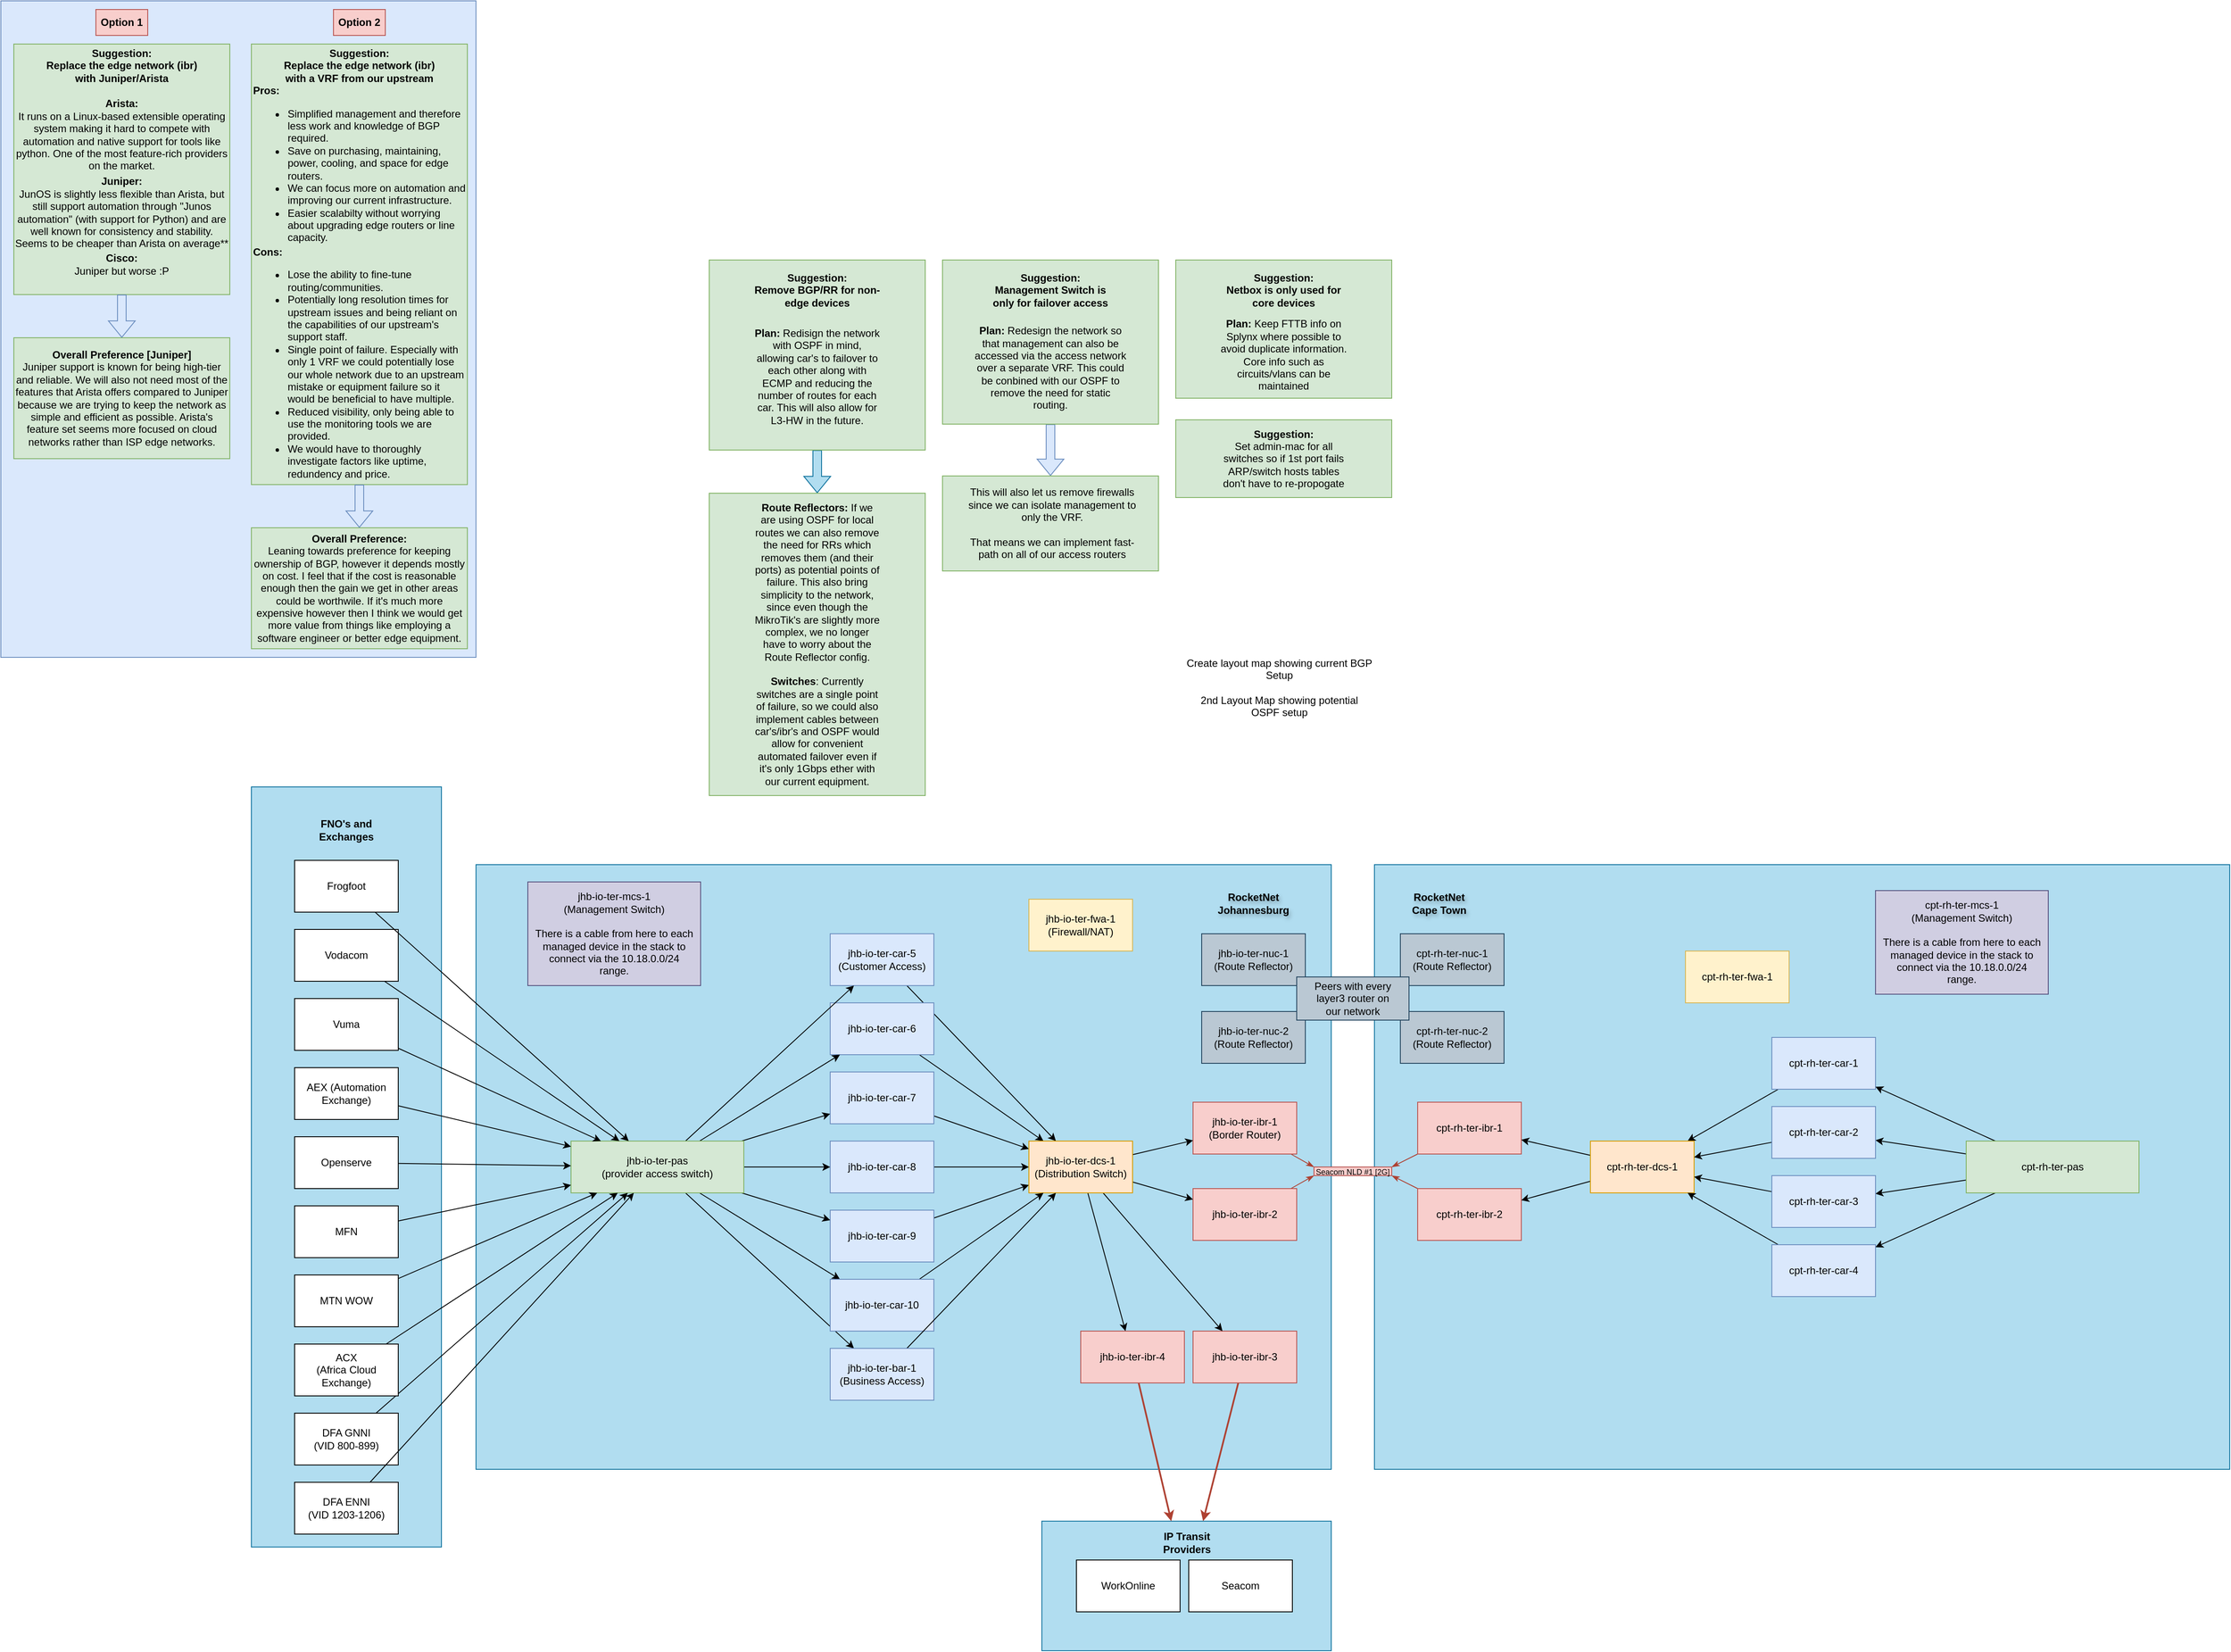 <mxfile version="26.0.7">
  <diagram name="Page-1" id="0jXYULb7XNN_6yOyQ7-O">
    <mxGraphModel dx="3226" dy="1873" grid="1" gridSize="10" guides="1" tooltips="1" connect="1" arrows="1" fold="1" page="1" pageScale="1" pageWidth="850" pageHeight="1100" math="0" shadow="0">
      <root>
        <mxCell id="0" />
        <mxCell id="1" parent="0" />
        <mxCell id="mWGE-BCgWoqx2K6G0xnI-12" value="" style="rounded=0;whiteSpace=wrap;html=1;fillColor=#dae8fc;strokeColor=#6c8ebf;" parent="1" vertex="1">
          <mxGeometry x="-1200" y="-1080" width="550" height="760" as="geometry" />
        </mxCell>
        <mxCell id="cPcmEA7VBjGebmvJgzap-61" value="" style="rounded=0;whiteSpace=wrap;html=1;fillColor=#b1ddf0;strokeColor=#10739e;" parent="1" vertex="1">
          <mxGeometry x="-910" y="-170" width="220" height="880" as="geometry" />
        </mxCell>
        <mxCell id="cPcmEA7VBjGebmvJgzap-59" value="" style="rounded=0;whiteSpace=wrap;html=1;fillColor=#b1ddf0;strokeColor=#10739e;" parent="1" vertex="1">
          <mxGeometry x="5" y="680" width="335" height="150" as="geometry" />
        </mxCell>
        <mxCell id="cPcmEA7VBjGebmvJgzap-15" style="edgeStyle=orthogonalEdgeStyle;rounded=0;orthogonalLoop=1;jettySize=auto;html=1;entryX=0.5;entryY=0;entryDx=0;entryDy=0;shape=flexArrow;fillColor=#dae8fc;strokeColor=#6c8ebf;" parent="1" source="cPcmEA7VBjGebmvJgzap-3" target="cPcmEA7VBjGebmvJgzap-13" edge="1">
          <mxGeometry relative="1" as="geometry">
            <mxPoint x="15" y="-550" as="targetPoint" />
          </mxGeometry>
        </mxCell>
        <mxCell id="cPcmEA7VBjGebmvJgzap-3" value="" style="rounded=0;whiteSpace=wrap;html=1;fillColor=#d5e8d4;strokeColor=#82b366;" parent="1" vertex="1">
          <mxGeometry x="-110" y="-780" width="250" height="190" as="geometry" />
        </mxCell>
        <mxCell id="fx19zx-SHGDhQ8waikCe-47" value="" style="rounded=0;whiteSpace=wrap;html=1;fillColor=#b1ddf0;strokeColor=#10739e;" parent="1" vertex="1">
          <mxGeometry x="390" y="-80" width="990" height="700" as="geometry" />
        </mxCell>
        <mxCell id="fx19zx-SHGDhQ8waikCe-46" value="" style="rounded=0;whiteSpace=wrap;html=1;fillColor=#b1ddf0;strokeColor=#10739e;" parent="1" vertex="1">
          <mxGeometry x="-650" y="-80" width="990" height="700" as="geometry" />
        </mxCell>
        <mxCell id="cPcmEA7VBjGebmvJgzap-46" style="edgeStyle=none;rounded=0;orthogonalLoop=1;jettySize=auto;html=1;" parent="1" source="fx19zx-SHGDhQ8waikCe-1" target="fx19zx-SHGDhQ8waikCe-32" edge="1">
          <mxGeometry relative="1" as="geometry" />
        </mxCell>
        <mxCell id="fx19zx-SHGDhQ8waikCe-1" value="&lt;div&gt;cpt-rh-ter-car-1&lt;/div&gt;" style="rounded=0;whiteSpace=wrap;html=1;fillColor=#dae8fc;strokeColor=#6c8ebf;" parent="1" vertex="1">
          <mxGeometry x="850" y="120" width="120" height="60" as="geometry" />
        </mxCell>
        <mxCell id="cPcmEA7VBjGebmvJgzap-35" style="edgeStyle=none;rounded=0;orthogonalLoop=1;jettySize=auto;html=1;" parent="1" source="fx19zx-SHGDhQ8waikCe-5" target="fx19zx-SHGDhQ8waikCe-18" edge="1">
          <mxGeometry relative="1" as="geometry" />
        </mxCell>
        <mxCell id="fx19zx-SHGDhQ8waikCe-5" value="&lt;div&gt;jhb-io-ter-car-5&lt;br&gt;(Customer Access)&lt;/div&gt;" style="rounded=0;whiteSpace=wrap;html=1;fillColor=#dae8fc;strokeColor=#6c8ebf;" parent="1" vertex="1">
          <mxGeometry x="-240" width="120" height="60" as="geometry" />
        </mxCell>
        <mxCell id="cPcmEA7VBjGebmvJgzap-29" style="edgeStyle=none;rounded=0;orthogonalLoop=1;jettySize=auto;html=1;" parent="1" source="fx19zx-SHGDhQ8waikCe-6" target="fx19zx-SHGDhQ8waikCe-18" edge="1">
          <mxGeometry relative="1" as="geometry" />
        </mxCell>
        <mxCell id="fx19zx-SHGDhQ8waikCe-6" value="jhb-io-ter-car-6" style="rounded=0;whiteSpace=wrap;html=1;fillColor=#dae8fc;strokeColor=#6c8ebf;" parent="1" vertex="1">
          <mxGeometry x="-240" y="80" width="120" height="60" as="geometry" />
        </mxCell>
        <mxCell id="cPcmEA7VBjGebmvJgzap-30" style="edgeStyle=none;rounded=0;orthogonalLoop=1;jettySize=auto;html=1;" parent="1" source="fx19zx-SHGDhQ8waikCe-7" target="fx19zx-SHGDhQ8waikCe-18" edge="1">
          <mxGeometry relative="1" as="geometry" />
        </mxCell>
        <mxCell id="fx19zx-SHGDhQ8waikCe-7" value="jhb-io-ter-car-7" style="rounded=0;whiteSpace=wrap;html=1;fillColor=#dae8fc;strokeColor=#6c8ebf;" parent="1" vertex="1">
          <mxGeometry x="-240" y="160" width="120" height="60" as="geometry" />
        </mxCell>
        <mxCell id="cPcmEA7VBjGebmvJgzap-31" style="edgeStyle=none;rounded=0;orthogonalLoop=1;jettySize=auto;html=1;" parent="1" source="fx19zx-SHGDhQ8waikCe-8" target="fx19zx-SHGDhQ8waikCe-18" edge="1">
          <mxGeometry relative="1" as="geometry" />
        </mxCell>
        <mxCell id="fx19zx-SHGDhQ8waikCe-8" value="jhb-io-ter-car-8" style="rounded=0;whiteSpace=wrap;html=1;fillColor=#dae8fc;strokeColor=#6c8ebf;" parent="1" vertex="1">
          <mxGeometry x="-240" y="240" width="120" height="60" as="geometry" />
        </mxCell>
        <mxCell id="cPcmEA7VBjGebmvJgzap-32" style="edgeStyle=none;rounded=0;orthogonalLoop=1;jettySize=auto;html=1;" parent="1" source="fx19zx-SHGDhQ8waikCe-9" target="fx19zx-SHGDhQ8waikCe-18" edge="1">
          <mxGeometry relative="1" as="geometry" />
        </mxCell>
        <mxCell id="fx19zx-SHGDhQ8waikCe-9" value="jhb-io-ter-car-9" style="rounded=0;whiteSpace=wrap;html=1;fillColor=#dae8fc;strokeColor=#6c8ebf;" parent="1" vertex="1">
          <mxGeometry x="-240" y="320" width="120" height="60" as="geometry" />
        </mxCell>
        <mxCell id="cPcmEA7VBjGebmvJgzap-74" style="edgeStyle=none;rounded=0;orthogonalLoop=1;jettySize=auto;html=1;entryX=0;entryY=1;entryDx=0;entryDy=0;fillColor=#fad9d5;strokeColor=#ae4132;strokeWidth=1;endArrow=classicThin;endFill=1;" parent="1" source="fx19zx-SHGDhQ8waikCe-10" target="cPcmEA7VBjGebmvJgzap-71" edge="1">
          <mxGeometry relative="1" as="geometry" />
        </mxCell>
        <mxCell id="fx19zx-SHGDhQ8waikCe-10" value="jhb-io-ter-ibr-2" style="rounded=0;whiteSpace=wrap;html=1;fillColor=#f8cecc;strokeColor=#b85450;" parent="1" vertex="1">
          <mxGeometry x="180" y="295" width="120" height="60" as="geometry" />
        </mxCell>
        <mxCell id="cPcmEA7VBjGebmvJgzap-75" style="edgeStyle=none;rounded=0;orthogonalLoop=1;jettySize=auto;html=1;entryX=0;entryY=0;entryDx=0;entryDy=0;fillColor=#fad9d5;strokeColor=#ae4132;endArrow=classicThin;endFill=1;" parent="1" source="fx19zx-SHGDhQ8waikCe-11" target="cPcmEA7VBjGebmvJgzap-71" edge="1">
          <mxGeometry relative="1" as="geometry" />
        </mxCell>
        <mxCell id="fx19zx-SHGDhQ8waikCe-11" value="jhb-io-ter-ibr-1&lt;br&gt;(Border Router)" style="rounded=0;whiteSpace=wrap;html=1;fillColor=#f8cecc;strokeColor=#b85450;" parent="1" vertex="1">
          <mxGeometry x="180" y="195" width="120" height="60" as="geometry" />
        </mxCell>
        <mxCell id="cPcmEA7VBjGebmvJgzap-67" style="edgeStyle=none;rounded=0;orthogonalLoop=1;jettySize=auto;html=1;fillColor=#fad9d5;strokeColor=#ae4132;strokeWidth=2;" parent="1" source="fx19zx-SHGDhQ8waikCe-12" target="cPcmEA7VBjGebmvJgzap-59" edge="1">
          <mxGeometry relative="1" as="geometry" />
        </mxCell>
        <mxCell id="fx19zx-SHGDhQ8waikCe-12" value="jhb-io-ter-ibr-3" style="rounded=0;whiteSpace=wrap;html=1;fillColor=#f8cecc;strokeColor=#b85450;" parent="1" vertex="1">
          <mxGeometry x="180" y="460" width="120" height="60" as="geometry" />
        </mxCell>
        <mxCell id="cPcmEA7VBjGebmvJgzap-68" style="edgeStyle=none;rounded=0;orthogonalLoop=1;jettySize=auto;html=1;fillColor=#fad9d5;strokeColor=#ae4132;strokeWidth=2;" parent="1" source="fx19zx-SHGDhQ8waikCe-13" target="cPcmEA7VBjGebmvJgzap-59" edge="1">
          <mxGeometry relative="1" as="geometry" />
        </mxCell>
        <mxCell id="fx19zx-SHGDhQ8waikCe-13" value="jhb-io-ter-ibr-4" style="rounded=0;whiteSpace=wrap;html=1;fillColor=#f8cecc;strokeColor=#b85450;" parent="1" vertex="1">
          <mxGeometry x="50" y="460" width="120" height="60" as="geometry" />
        </mxCell>
        <mxCell id="cPcmEA7VBjGebmvJgzap-73" style="edgeStyle=none;rounded=0;orthogonalLoop=1;jettySize=auto;html=1;entryX=1;entryY=1;entryDx=0;entryDy=0;fillColor=#fad9d5;strokeColor=#ae4132;endArrow=classicThin;endFill=1;" parent="1" source="fx19zx-SHGDhQ8waikCe-14" target="cPcmEA7VBjGebmvJgzap-71" edge="1">
          <mxGeometry relative="1" as="geometry" />
        </mxCell>
        <mxCell id="fx19zx-SHGDhQ8waikCe-14" value="cpt-rh-ter-ibr-2" style="rounded=0;whiteSpace=wrap;html=1;fillColor=#f8cecc;strokeColor=#b85450;" parent="1" vertex="1">
          <mxGeometry x="440" y="295" width="120" height="60" as="geometry" />
        </mxCell>
        <mxCell id="cPcmEA7VBjGebmvJgzap-72" style="edgeStyle=none;rounded=0;orthogonalLoop=1;jettySize=auto;html=1;entryX=1;entryY=0;entryDx=0;entryDy=0;fillColor=#fad9d5;strokeColor=#ae4132;endArrow=classicThin;endFill=1;" parent="1" source="fx19zx-SHGDhQ8waikCe-15" target="cPcmEA7VBjGebmvJgzap-71" edge="1">
          <mxGeometry relative="1" as="geometry" />
        </mxCell>
        <mxCell id="fx19zx-SHGDhQ8waikCe-15" value="cpt-rh-ter-ibr-1" style="rounded=0;whiteSpace=wrap;html=1;fillColor=#f8cecc;strokeColor=#b85450;" parent="1" vertex="1">
          <mxGeometry x="440" y="195" width="120" height="60" as="geometry" />
        </mxCell>
        <mxCell id="fx19zx-SHGDhQ8waikCe-16" value="&lt;div&gt;jhb-io-ter-nuc-1&lt;/div&gt;&lt;div&gt;(Route Reflector)&lt;br&gt;&lt;/div&gt;" style="rounded=0;whiteSpace=wrap;html=1;fillColor=#bac8d3;strokeColor=#23445d;" parent="1" vertex="1">
          <mxGeometry x="190" width="120" height="60" as="geometry" />
        </mxCell>
        <mxCell id="fx19zx-SHGDhQ8waikCe-17" value="&lt;div&gt;jhb-io-ter-nuc-2&lt;br&gt;(Route Reflector)&lt;br&gt;&lt;/div&gt;" style="rounded=0;whiteSpace=wrap;html=1;fillColor=#bac8d3;strokeColor=#23445d;" parent="1" vertex="1">
          <mxGeometry x="190" y="90" width="120" height="60" as="geometry" />
        </mxCell>
        <mxCell id="cPcmEA7VBjGebmvJgzap-51" style="edgeStyle=none;rounded=0;orthogonalLoop=1;jettySize=auto;html=1;" parent="1" source="fx19zx-SHGDhQ8waikCe-18" target="fx19zx-SHGDhQ8waikCe-11" edge="1">
          <mxGeometry relative="1" as="geometry" />
        </mxCell>
        <mxCell id="cPcmEA7VBjGebmvJgzap-52" style="edgeStyle=none;rounded=0;orthogonalLoop=1;jettySize=auto;html=1;" parent="1" source="fx19zx-SHGDhQ8waikCe-18" target="fx19zx-SHGDhQ8waikCe-10" edge="1">
          <mxGeometry relative="1" as="geometry" />
        </mxCell>
        <mxCell id="cPcmEA7VBjGebmvJgzap-55" style="edgeStyle=none;rounded=0;orthogonalLoop=1;jettySize=auto;html=1;" parent="1" source="fx19zx-SHGDhQ8waikCe-18" target="fx19zx-SHGDhQ8waikCe-12" edge="1">
          <mxGeometry relative="1" as="geometry" />
        </mxCell>
        <mxCell id="cPcmEA7VBjGebmvJgzap-56" style="edgeStyle=none;rounded=0;orthogonalLoop=1;jettySize=auto;html=1;" parent="1" source="fx19zx-SHGDhQ8waikCe-18" target="fx19zx-SHGDhQ8waikCe-13" edge="1">
          <mxGeometry relative="1" as="geometry" />
        </mxCell>
        <mxCell id="fx19zx-SHGDhQ8waikCe-18" value="&lt;div&gt;jhb-io-ter-dcs-1&lt;br&gt;(Distribution Switch)&lt;/div&gt;" style="rounded=0;whiteSpace=wrap;html=1;fillColor=#ffe6cc;strokeColor=#d79b00;" parent="1" vertex="1">
          <mxGeometry x="-10" y="240" width="120" height="60" as="geometry" />
        </mxCell>
        <mxCell id="cPcmEA7VBjGebmvJgzap-36" style="edgeStyle=none;rounded=0;orthogonalLoop=1;jettySize=auto;html=1;" parent="1" source="fx19zx-SHGDhQ8waikCe-19" target="fx19zx-SHGDhQ8waikCe-5" edge="1">
          <mxGeometry relative="1" as="geometry" />
        </mxCell>
        <mxCell id="cPcmEA7VBjGebmvJgzap-37" style="edgeStyle=none;rounded=0;orthogonalLoop=1;jettySize=auto;html=1;" parent="1" source="fx19zx-SHGDhQ8waikCe-19" target="fx19zx-SHGDhQ8waikCe-6" edge="1">
          <mxGeometry relative="1" as="geometry" />
        </mxCell>
        <mxCell id="cPcmEA7VBjGebmvJgzap-38" style="edgeStyle=none;rounded=0;orthogonalLoop=1;jettySize=auto;html=1;" parent="1" source="fx19zx-SHGDhQ8waikCe-19" target="fx19zx-SHGDhQ8waikCe-7" edge="1">
          <mxGeometry relative="1" as="geometry" />
        </mxCell>
        <mxCell id="cPcmEA7VBjGebmvJgzap-39" style="edgeStyle=none;rounded=0;orthogonalLoop=1;jettySize=auto;html=1;" parent="1" source="fx19zx-SHGDhQ8waikCe-19" target="fx19zx-SHGDhQ8waikCe-8" edge="1">
          <mxGeometry relative="1" as="geometry" />
        </mxCell>
        <mxCell id="cPcmEA7VBjGebmvJgzap-40" style="edgeStyle=none;rounded=0;orthogonalLoop=1;jettySize=auto;html=1;" parent="1" source="fx19zx-SHGDhQ8waikCe-19" target="fx19zx-SHGDhQ8waikCe-9" edge="1">
          <mxGeometry relative="1" as="geometry" />
        </mxCell>
        <mxCell id="cPcmEA7VBjGebmvJgzap-41" style="edgeStyle=none;rounded=0;orthogonalLoop=1;jettySize=auto;html=1;" parent="1" source="fx19zx-SHGDhQ8waikCe-19" target="fx19zx-SHGDhQ8waikCe-36" edge="1">
          <mxGeometry relative="1" as="geometry" />
        </mxCell>
        <mxCell id="cPcmEA7VBjGebmvJgzap-42" style="edgeStyle=none;rounded=0;orthogonalLoop=1;jettySize=auto;html=1;" parent="1" source="fx19zx-SHGDhQ8waikCe-19" target="fx19zx-SHGDhQ8waikCe-43" edge="1">
          <mxGeometry relative="1" as="geometry" />
        </mxCell>
        <mxCell id="fx19zx-SHGDhQ8waikCe-19" value="&lt;div&gt;jhb-io-ter-pas&lt;br&gt;(provider access switch)&lt;/div&gt;" style="rounded=0;whiteSpace=wrap;html=1;fillColor=#d5e8d4;strokeColor=#82b366;" parent="1" vertex="1">
          <mxGeometry x="-540" y="240" width="200" height="60" as="geometry" />
        </mxCell>
        <mxCell id="fx19zx-SHGDhQ8waikCe-28" style="edgeStyle=orthogonalEdgeStyle;rounded=0;orthogonalLoop=1;jettySize=auto;html=1;exitX=0.5;exitY=1;exitDx=0;exitDy=0;" parent="1" edge="1">
          <mxGeometry relative="1" as="geometry">
            <mxPoint x="189.17" y="530" as="sourcePoint" />
            <mxPoint x="189.17" y="530" as="targetPoint" />
          </mxGeometry>
        </mxCell>
        <mxCell id="cPcmEA7VBjGebmvJgzap-47" style="edgeStyle=none;rounded=0;orthogonalLoop=1;jettySize=auto;html=1;" parent="1" source="fx19zx-SHGDhQ8waikCe-31" target="fx19zx-SHGDhQ8waikCe-1" edge="1">
          <mxGeometry relative="1" as="geometry" />
        </mxCell>
        <mxCell id="cPcmEA7VBjGebmvJgzap-48" style="edgeStyle=none;rounded=0;orthogonalLoop=1;jettySize=auto;html=1;" parent="1" source="fx19zx-SHGDhQ8waikCe-31" target="fx19zx-SHGDhQ8waikCe-37" edge="1">
          <mxGeometry relative="1" as="geometry" />
        </mxCell>
        <mxCell id="cPcmEA7VBjGebmvJgzap-49" style="edgeStyle=none;rounded=0;orthogonalLoop=1;jettySize=auto;html=1;" parent="1" source="fx19zx-SHGDhQ8waikCe-31" target="fx19zx-SHGDhQ8waikCe-38" edge="1">
          <mxGeometry relative="1" as="geometry" />
        </mxCell>
        <mxCell id="cPcmEA7VBjGebmvJgzap-50" style="edgeStyle=none;rounded=0;orthogonalLoop=1;jettySize=auto;html=1;" parent="1" source="fx19zx-SHGDhQ8waikCe-31" target="fx19zx-SHGDhQ8waikCe-39" edge="1">
          <mxGeometry relative="1" as="geometry" />
        </mxCell>
        <mxCell id="fx19zx-SHGDhQ8waikCe-31" value="&lt;div&gt;cpt-rh-ter-pas&lt;/div&gt;" style="rounded=0;whiteSpace=wrap;html=1;fillColor=#d5e8d4;strokeColor=#82b366;" parent="1" vertex="1">
          <mxGeometry x="1075" y="240" width="200" height="60" as="geometry" />
        </mxCell>
        <mxCell id="cPcmEA7VBjGebmvJgzap-53" style="edgeStyle=none;rounded=0;orthogonalLoop=1;jettySize=auto;html=1;" parent="1" source="fx19zx-SHGDhQ8waikCe-32" target="fx19zx-SHGDhQ8waikCe-15" edge="1">
          <mxGeometry relative="1" as="geometry" />
        </mxCell>
        <mxCell id="cPcmEA7VBjGebmvJgzap-54" style="edgeStyle=none;rounded=0;orthogonalLoop=1;jettySize=auto;html=1;" parent="1" source="fx19zx-SHGDhQ8waikCe-32" target="fx19zx-SHGDhQ8waikCe-14" edge="1">
          <mxGeometry relative="1" as="geometry" />
        </mxCell>
        <mxCell id="fx19zx-SHGDhQ8waikCe-32" value="cpt-rh-ter-dcs-1" style="rounded=0;whiteSpace=wrap;html=1;fillColor=#ffe6cc;strokeColor=#d79b00;" parent="1" vertex="1">
          <mxGeometry x="640" y="240" width="120" height="60" as="geometry" />
        </mxCell>
        <mxCell id="cPcmEA7VBjGebmvJgzap-33" style="edgeStyle=none;rounded=0;orthogonalLoop=1;jettySize=auto;html=1;" parent="1" source="fx19zx-SHGDhQ8waikCe-36" target="fx19zx-SHGDhQ8waikCe-18" edge="1">
          <mxGeometry relative="1" as="geometry" />
        </mxCell>
        <mxCell id="fx19zx-SHGDhQ8waikCe-36" value="jhb-io-ter-car-10" style="rounded=0;whiteSpace=wrap;html=1;fillColor=#dae8fc;strokeColor=#6c8ebf;" parent="1" vertex="1">
          <mxGeometry x="-240" y="400" width="120" height="60" as="geometry" />
        </mxCell>
        <mxCell id="cPcmEA7VBjGebmvJgzap-45" style="edgeStyle=none;rounded=0;orthogonalLoop=1;jettySize=auto;html=1;" parent="1" source="fx19zx-SHGDhQ8waikCe-37" target="fx19zx-SHGDhQ8waikCe-32" edge="1">
          <mxGeometry relative="1" as="geometry" />
        </mxCell>
        <mxCell id="fx19zx-SHGDhQ8waikCe-37" value="&lt;div&gt;cpt-rh-ter-car-2&lt;/div&gt;" style="rounded=0;whiteSpace=wrap;html=1;fillColor=#dae8fc;strokeColor=#6c8ebf;" parent="1" vertex="1">
          <mxGeometry x="850" y="200" width="120" height="60" as="geometry" />
        </mxCell>
        <mxCell id="cPcmEA7VBjGebmvJgzap-44" style="edgeStyle=none;rounded=0;orthogonalLoop=1;jettySize=auto;html=1;" parent="1" source="fx19zx-SHGDhQ8waikCe-38" target="fx19zx-SHGDhQ8waikCe-32" edge="1">
          <mxGeometry relative="1" as="geometry" />
        </mxCell>
        <mxCell id="fx19zx-SHGDhQ8waikCe-38" value="&lt;div&gt;cpt-rh-ter-car-3&lt;/div&gt;" style="rounded=0;whiteSpace=wrap;html=1;fillColor=#dae8fc;strokeColor=#6c8ebf;" parent="1" vertex="1">
          <mxGeometry x="850" y="280" width="120" height="60" as="geometry" />
        </mxCell>
        <mxCell id="cPcmEA7VBjGebmvJgzap-43" style="edgeStyle=none;rounded=0;orthogonalLoop=1;jettySize=auto;html=1;" parent="1" source="fx19zx-SHGDhQ8waikCe-39" target="fx19zx-SHGDhQ8waikCe-32" edge="1">
          <mxGeometry relative="1" as="geometry" />
        </mxCell>
        <mxCell id="fx19zx-SHGDhQ8waikCe-39" value="&lt;div&gt;cpt-rh-ter-car-4&lt;/div&gt;" style="rounded=0;whiteSpace=wrap;html=1;fillColor=#dae8fc;strokeColor=#6c8ebf;" parent="1" vertex="1">
          <mxGeometry x="850" y="360" width="120" height="60" as="geometry" />
        </mxCell>
        <mxCell id="fx19zx-SHGDhQ8waikCe-40" value="&lt;div&gt;jhb-io-ter-fwa-1&lt;br&gt;(Firewall/NAT)&lt;/div&gt;" style="rounded=0;whiteSpace=wrap;html=1;fillColor=#fff2cc;strokeColor=#d6b656;" parent="1" vertex="1">
          <mxGeometry x="-10" y="-40" width="120" height="60" as="geometry" />
        </mxCell>
        <mxCell id="fx19zx-SHGDhQ8waikCe-41" value="" style="rounded=0;whiteSpace=wrap;html=1;fillColor=#d0cee2;strokeColor=#56517e;" parent="1" vertex="1">
          <mxGeometry x="-590" y="-60" width="200" height="120" as="geometry" />
        </mxCell>
        <mxCell id="cPcmEA7VBjGebmvJgzap-34" style="edgeStyle=none;rounded=0;orthogonalLoop=1;jettySize=auto;html=1;" parent="1" source="fx19zx-SHGDhQ8waikCe-43" target="fx19zx-SHGDhQ8waikCe-18" edge="1">
          <mxGeometry relative="1" as="geometry" />
        </mxCell>
        <mxCell id="fx19zx-SHGDhQ8waikCe-43" value="jhb-io-ter-bar-1&lt;br&gt;(Business Access)" style="rounded=0;whiteSpace=wrap;html=1;fillColor=#dae8fc;strokeColor=#6c8ebf;" parent="1" vertex="1">
          <mxGeometry x="-240" y="480" width="120" height="60" as="geometry" />
        </mxCell>
        <mxCell id="fx19zx-SHGDhQ8waikCe-45" value="&lt;div&gt;cpt-rh-ter-fwa-1&lt;/div&gt;" style="rounded=0;whiteSpace=wrap;html=1;fillColor=#fff2cc;strokeColor=#d6b656;" parent="1" vertex="1">
          <mxGeometry x="750" y="20" width="120" height="60" as="geometry" />
        </mxCell>
        <mxCell id="fx19zx-SHGDhQ8waikCe-48" value="&lt;div&gt;cpt-rh-ter-nuc-1&lt;/div&gt;&lt;div&gt;&lt;span style=&quot;background-color: transparent; color: light-dark(rgb(0, 0, 0), rgb(255, 255, 255));&quot;&gt;(Route Reflector)&lt;/span&gt;&lt;/div&gt;" style="rounded=0;whiteSpace=wrap;html=1;fillColor=#bac8d3;strokeColor=#23445d;" parent="1" vertex="1">
          <mxGeometry x="420" width="120" height="60" as="geometry" />
        </mxCell>
        <mxCell id="fx19zx-SHGDhQ8waikCe-49" value="&lt;div&gt;cpt-rh-ter-nuc-2&lt;/div&gt;&lt;div&gt;&lt;span style=&quot;background-color: transparent; color: light-dark(rgb(0, 0, 0), rgb(255, 255, 255));&quot;&gt;(Route Reflector)&lt;/span&gt;&lt;/div&gt;" style="rounded=0;whiteSpace=wrap;html=1;fillColor=#bac8d3;strokeColor=#23445d;" parent="1" vertex="1">
          <mxGeometry x="420" y="90" width="120" height="60" as="geometry" />
        </mxCell>
        <mxCell id="fVmiqil4yu7aYD-Kcc7V-1" value="RocketNet Johannesburg" style="text;html=1;align=center;verticalAlign=middle;whiteSpace=wrap;rounded=0;fontStyle=1;labelBackgroundColor=none;labelBorderColor=none;textShadow=1;" parent="1" vertex="1">
          <mxGeometry x="220" y="-50" width="60" height="30" as="geometry" />
        </mxCell>
        <mxCell id="fVmiqil4yu7aYD-Kcc7V-3" value="RocketNet Cape Town" style="text;html=1;align=center;verticalAlign=middle;whiteSpace=wrap;rounded=0;fontStyle=1;textShadow=1;" parent="1" vertex="1">
          <mxGeometry x="430" y="-50" width="70" height="30" as="geometry" />
        </mxCell>
        <mxCell id="cPcmEA7VBjGebmvJgzap-81" style="edgeStyle=none;rounded=0;orthogonalLoop=1;jettySize=auto;html=1;" parent="1" source="fVmiqil4yu7aYD-Kcc7V-4" target="fx19zx-SHGDhQ8waikCe-19" edge="1">
          <mxGeometry relative="1" as="geometry" />
        </mxCell>
        <mxCell id="fVmiqil4yu7aYD-Kcc7V-4" value="Vuma" style="rounded=0;whiteSpace=wrap;html=1;" parent="1" vertex="1">
          <mxGeometry x="-860" y="75" width="120" height="60" as="geometry" />
        </mxCell>
        <mxCell id="cPcmEA7VBjGebmvJgzap-82" style="edgeStyle=none;rounded=0;orthogonalLoop=1;jettySize=auto;html=1;" parent="1" source="fVmiqil4yu7aYD-Kcc7V-5" target="fx19zx-SHGDhQ8waikCe-19" edge="1">
          <mxGeometry relative="1" as="geometry" />
        </mxCell>
        <mxCell id="fVmiqil4yu7aYD-Kcc7V-5" value="AEX (Automation Exchange)" style="rounded=0;whiteSpace=wrap;html=1;" parent="1" vertex="1">
          <mxGeometry x="-860" y="155" width="120" height="60" as="geometry" />
        </mxCell>
        <mxCell id="cPcmEA7VBjGebmvJgzap-80" style="edgeStyle=none;rounded=0;orthogonalLoop=1;jettySize=auto;html=1;" parent="1" source="fVmiqil4yu7aYD-Kcc7V-6" target="fx19zx-SHGDhQ8waikCe-19" edge="1">
          <mxGeometry relative="1" as="geometry" />
        </mxCell>
        <mxCell id="fVmiqil4yu7aYD-Kcc7V-6" value="Vodacom" style="rounded=0;whiteSpace=wrap;html=1;" parent="1" vertex="1">
          <mxGeometry x="-860" y="-5" width="120" height="60" as="geometry" />
        </mxCell>
        <mxCell id="cPcmEA7VBjGebmvJgzap-79" style="edgeStyle=none;rounded=0;orthogonalLoop=1;jettySize=auto;html=1;" parent="1" source="fVmiqil4yu7aYD-Kcc7V-7" target="fx19zx-SHGDhQ8waikCe-19" edge="1">
          <mxGeometry relative="1" as="geometry" />
        </mxCell>
        <mxCell id="fVmiqil4yu7aYD-Kcc7V-7" value="Frogfoot" style="rounded=0;whiteSpace=wrap;html=1;" parent="1" vertex="1">
          <mxGeometry x="-860" y="-85" width="120" height="60" as="geometry" />
        </mxCell>
        <mxCell id="cPcmEA7VBjGebmvJgzap-87" style="edgeStyle=none;rounded=0;orthogonalLoop=1;jettySize=auto;html=1;" parent="1" source="fVmiqil4yu7aYD-Kcc7V-8" target="fx19zx-SHGDhQ8waikCe-19" edge="1">
          <mxGeometry relative="1" as="geometry" />
        </mxCell>
        <mxCell id="fVmiqil4yu7aYD-Kcc7V-8" value="DFA GNNI&lt;br&gt;(VID 800-899)" style="rounded=0;whiteSpace=wrap;html=1;" parent="1" vertex="1">
          <mxGeometry x="-860" y="555" width="120" height="60" as="geometry" />
        </mxCell>
        <mxCell id="cPcmEA7VBjGebmvJgzap-88" style="edgeStyle=none;rounded=0;orthogonalLoop=1;jettySize=auto;html=1;" parent="1" source="fVmiqil4yu7aYD-Kcc7V-9" target="fx19zx-SHGDhQ8waikCe-19" edge="1">
          <mxGeometry relative="1" as="geometry" />
        </mxCell>
        <mxCell id="fVmiqil4yu7aYD-Kcc7V-9" value="DFA ENNI&lt;br&gt;(VID 1203-1206)" style="rounded=0;whiteSpace=wrap;html=1;" parent="1" vertex="1">
          <mxGeometry x="-860" y="635" width="120" height="60" as="geometry" />
        </mxCell>
        <mxCell id="cPcmEA7VBjGebmvJgzap-83" style="edgeStyle=none;rounded=0;orthogonalLoop=1;jettySize=auto;html=1;" parent="1" source="fVmiqil4yu7aYD-Kcc7V-10" target="fx19zx-SHGDhQ8waikCe-19" edge="1">
          <mxGeometry relative="1" as="geometry" />
        </mxCell>
        <mxCell id="fVmiqil4yu7aYD-Kcc7V-10" value="Openserve" style="rounded=0;whiteSpace=wrap;html=1;" parent="1" vertex="1">
          <mxGeometry x="-860" y="235" width="120" height="60" as="geometry" />
        </mxCell>
        <mxCell id="cPcmEA7VBjGebmvJgzap-84" style="edgeStyle=none;rounded=0;orthogonalLoop=1;jettySize=auto;html=1;" parent="1" source="fVmiqil4yu7aYD-Kcc7V-11" target="fx19zx-SHGDhQ8waikCe-19" edge="1">
          <mxGeometry relative="1" as="geometry" />
        </mxCell>
        <mxCell id="fVmiqil4yu7aYD-Kcc7V-11" value="MFN" style="rounded=0;whiteSpace=wrap;html=1;" parent="1" vertex="1">
          <mxGeometry x="-860" y="315" width="120" height="60" as="geometry" />
        </mxCell>
        <mxCell id="cPcmEA7VBjGebmvJgzap-85" style="edgeStyle=none;rounded=0;orthogonalLoop=1;jettySize=auto;html=1;" parent="1" source="fVmiqil4yu7aYD-Kcc7V-12" target="fx19zx-SHGDhQ8waikCe-19" edge="1">
          <mxGeometry relative="1" as="geometry" />
        </mxCell>
        <mxCell id="fVmiqil4yu7aYD-Kcc7V-12" value="MTN WOW" style="rounded=0;whiteSpace=wrap;html=1;" parent="1" vertex="1">
          <mxGeometry x="-860" y="395" width="120" height="60" as="geometry" />
        </mxCell>
        <mxCell id="cPcmEA7VBjGebmvJgzap-86" style="edgeStyle=none;rounded=0;orthogonalLoop=1;jettySize=auto;html=1;" parent="1" source="fVmiqil4yu7aYD-Kcc7V-13" target="fx19zx-SHGDhQ8waikCe-19" edge="1">
          <mxGeometry relative="1" as="geometry" />
        </mxCell>
        <mxCell id="fVmiqil4yu7aYD-Kcc7V-13" value="ACX&lt;br&gt;(Africa Cloud Exchange)" style="rounded=0;whiteSpace=wrap;html=1;" parent="1" vertex="1">
          <mxGeometry x="-860" y="475" width="120" height="60" as="geometry" />
        </mxCell>
        <mxCell id="cPcmEA7VBjGebmvJgzap-1" value="&lt;b&gt;Suggestion:&lt;br&gt;Management Switch is only for failover access&lt;/b&gt;" style="text;html=1;align=center;verticalAlign=middle;whiteSpace=wrap;rounded=0;" parent="1" vertex="1">
          <mxGeometry x="-60" y="-760" width="150" height="30" as="geometry" />
        </mxCell>
        <mxCell id="cPcmEA7VBjGebmvJgzap-2" value="&lt;b&gt;Plan: &lt;/b&gt;Redesign the network so that management can also be accessed via the access network over a separate VRF. This could be conbined with our OSPF to remove the need for static routing." style="text;html=1;align=center;verticalAlign=middle;whiteSpace=wrap;rounded=0;" parent="1" vertex="1">
          <mxGeometry x="-75" y="-670" width="180" height="30" as="geometry" />
        </mxCell>
        <mxCell id="cPcmEA7VBjGebmvJgzap-4" value="" style="rounded=0;whiteSpace=wrap;html=1;fillColor=#d5e8d4;strokeColor=#82b366;" parent="1" vertex="1">
          <mxGeometry x="160" y="-780" width="250" height="160" as="geometry" />
        </mxCell>
        <mxCell id="cPcmEA7VBjGebmvJgzap-5" value="&lt;b&gt;Suggestion:&lt;br&gt;Netbox is only used for core devices&lt;/b&gt;" style="text;html=1;align=center;verticalAlign=middle;whiteSpace=wrap;rounded=0;" parent="1" vertex="1">
          <mxGeometry x="210" y="-760" width="150" height="30" as="geometry" />
        </mxCell>
        <mxCell id="cPcmEA7VBjGebmvJgzap-6" value="&lt;b&gt;Plan: &lt;/b&gt;Keep FTTB info on Splynx where possible to avoid duplicate information. Core info such as circuits/vlans can be maintained" style="text;html=1;align=center;verticalAlign=middle;whiteSpace=wrap;rounded=0;" parent="1" vertex="1">
          <mxGeometry x="210" y="-685" width="150" height="30" as="geometry" />
        </mxCell>
        <mxCell id="cPcmEA7VBjGebmvJgzap-7" value="" style="rounded=0;whiteSpace=wrap;html=1;fillColor=#d5e8d4;strokeColor=#82b366;" parent="1" vertex="1">
          <mxGeometry x="160" y="-595" width="250" height="90" as="geometry" />
        </mxCell>
        <mxCell id="cPcmEA7VBjGebmvJgzap-8" value="&lt;b&gt;Suggestion:&lt;/b&gt;&lt;br&gt;Set admin-mac for all switches so if 1st port fails ARP/switch hosts tables don&#39;t have to re-propogate" style="text;html=1;align=center;verticalAlign=middle;whiteSpace=wrap;rounded=0;" parent="1" vertex="1">
          <mxGeometry x="210" y="-565" width="150" height="30" as="geometry" />
        </mxCell>
        <mxCell id="cPcmEA7VBjGebmvJgzap-76" style="edgeStyle=none;rounded=0;orthogonalLoop=1;jettySize=auto;html=1;entryX=0.5;entryY=0;entryDx=0;entryDy=0;shape=flexArrow;fillColor=#b1ddf0;strokeColor=#10739e;" parent="1" source="cPcmEA7VBjGebmvJgzap-10" target="cPcmEA7VBjGebmvJgzap-25" edge="1">
          <mxGeometry relative="1" as="geometry" />
        </mxCell>
        <mxCell id="cPcmEA7VBjGebmvJgzap-10" value="" style="rounded=0;whiteSpace=wrap;html=1;fillColor=#d5e8d4;strokeColor=#82b366;" parent="1" vertex="1">
          <mxGeometry x="-380" y="-780" width="250" height="220" as="geometry" />
        </mxCell>
        <mxCell id="cPcmEA7VBjGebmvJgzap-11" value="&lt;b&gt;Suggestion:&lt;br&gt;Remove BGP/RR for non-edge devices&lt;/b&gt;" style="text;html=1;align=center;verticalAlign=middle;whiteSpace=wrap;rounded=0;" parent="1" vertex="1">
          <mxGeometry x="-330" y="-760" width="150" height="30" as="geometry" />
        </mxCell>
        <mxCell id="cPcmEA7VBjGebmvJgzap-12" value="&lt;b&gt;Plan: &lt;/b&gt;Redisign the network with OSPF in mind, allowing car&#39;s to failover to each other along with ECMP and reducing the number of routes for each car. This will also allow for L3-HW in the future." style="text;html=1;align=center;verticalAlign=middle;whiteSpace=wrap;rounded=0;" parent="1" vertex="1">
          <mxGeometry x="-330" y="-660" width="150" height="30" as="geometry" />
        </mxCell>
        <mxCell id="cPcmEA7VBjGebmvJgzap-13" value="" style="rounded=0;whiteSpace=wrap;html=1;fillColor=#d5e8d4;strokeColor=#82b366;" parent="1" vertex="1">
          <mxGeometry x="-110" y="-530" width="250" height="110" as="geometry" />
        </mxCell>
        <mxCell id="cPcmEA7VBjGebmvJgzap-14" value="This will also let us remove firewalls since we can isolate management to only the VRF.&lt;br&gt;&lt;br&gt;That means we can implement fast-path on all of our access routers" style="text;html=1;align=center;verticalAlign=middle;whiteSpace=wrap;rounded=0;" parent="1" vertex="1">
          <mxGeometry x="-87.5" y="-490" width="207.5" height="30" as="geometry" />
        </mxCell>
        <mxCell id="cPcmEA7VBjGebmvJgzap-16" value="" style="rounded=0;whiteSpace=wrap;html=1;fillColor=#d5e8d4;strokeColor=#82b366;" parent="1" vertex="1">
          <mxGeometry x="-910" y="-1030" width="250" height="510" as="geometry" />
        </mxCell>
        <mxCell id="cPcmEA7VBjGebmvJgzap-17" value="&lt;b&gt;Suggestion:&lt;br&gt;Replace the edge network (ibr) with a VRF from our upstream&lt;/b&gt;" style="text;html=1;align=center;verticalAlign=middle;whiteSpace=wrap;rounded=0;" parent="1" vertex="1">
          <mxGeometry x="-875" y="-1020" width="180" height="30" as="geometry" />
        </mxCell>
        <mxCell id="cPcmEA7VBjGebmvJgzap-18" value="&lt;b&gt;Pros:&lt;/b&gt;&lt;br&gt;&lt;ul style=&quot;&quot;&gt;&lt;li style=&quot;&quot;&gt;Simplified management and therefore less work and knowledge of BGP required.&lt;/li&gt;&lt;li style=&quot;&quot;&gt;Save on purchasing, maintaining, power, cooling, and space for edge routers.&lt;/li&gt;&lt;li style=&quot;&quot;&gt;We can focus more on automation and improving our current infrastructure.&lt;/li&gt;&lt;li style=&quot;&quot;&gt;Easier scalabilty without worrying about upgrading edge routers or line capacity.&lt;/li&gt;&lt;/ul&gt;" style="text;html=1;align=left;verticalAlign=middle;whiteSpace=wrap;rounded=0;" parent="1" vertex="1">
          <mxGeometry x="-910" y="-900" width="250" height="30" as="geometry" />
        </mxCell>
        <mxCell id="cPcmEA7VBjGebmvJgzap-19" value="&lt;b&gt;Cons:&lt;/b&gt;&lt;div&gt;&lt;ul&gt;&lt;li&gt;Lose the ability to fine-tune routing/communities.&lt;/li&gt;&lt;li&gt;Potentially long resolution times for upstream issues and being reliant on the capabilities of our upstream&#39;s support staff.&lt;/li&gt;&lt;li&gt;Single point of failure. Especially with only 1 VRF we could potentially lose our whole network due to an upstream mistake or equipment failure so it would be beneficial to have multiple.&lt;/li&gt;&lt;li&gt;Reduced visibility, only being able to use the monitoring tools we are provided.&lt;/li&gt;&lt;li&gt;We would have to thoroughly investigate factors like uptime, redundency and price.&lt;/li&gt;&lt;/ul&gt;&lt;/div&gt;" style="text;html=1;align=left;verticalAlign=middle;whiteSpace=wrap;rounded=0;" parent="1" vertex="1">
          <mxGeometry x="-910" y="-670" width="250" height="30" as="geometry" />
        </mxCell>
        <mxCell id="cPcmEA7VBjGebmvJgzap-25" value="" style="rounded=0;whiteSpace=wrap;html=1;fillColor=#d5e8d4;strokeColor=#82b366;" parent="1" vertex="1">
          <mxGeometry x="-380" y="-510" width="250" height="350" as="geometry" />
        </mxCell>
        <mxCell id="cPcmEA7VBjGebmvJgzap-27" value="&lt;b&gt;Route Reflectors: &lt;/b&gt;If we are using OSPF for local routes we can also remove the need for RRs which removes them (and their ports) as potential points of failure. This also bring simplicity to the network, since even though the MikroTik&#39;s are slightly more complex, we no longer have to worry about the Route Reflector config.&lt;br&gt;&lt;br&gt;&lt;b&gt;Switches&lt;/b&gt;: Currently switches are a single point of failure, so we could also implement cables between car&#39;s/ibr&#39;s and OSPF would allow for convenient automated failover even if it&#39;s only 1Gbps ether with our current equipment." style="text;html=1;align=center;verticalAlign=middle;whiteSpace=wrap;rounded=0;" parent="1" vertex="1">
          <mxGeometry x="-330" y="-350" width="150" height="30" as="geometry" />
        </mxCell>
        <mxCell id="cPcmEA7VBjGebmvJgzap-57" value="WorkOnline" style="rounded=0;whiteSpace=wrap;html=1;" parent="1" vertex="1">
          <mxGeometry x="45" y="725" width="120" height="60" as="geometry" />
        </mxCell>
        <mxCell id="cPcmEA7VBjGebmvJgzap-58" value="Seacom" style="rounded=0;whiteSpace=wrap;html=1;" parent="1" vertex="1">
          <mxGeometry x="175" y="725" width="120" height="60" as="geometry" />
        </mxCell>
        <mxCell id="cPcmEA7VBjGebmvJgzap-60" value="IP Transit Providers" style="text;html=1;align=center;verticalAlign=middle;whiteSpace=wrap;rounded=0;fontStyle=1" parent="1" vertex="1">
          <mxGeometry x="142.5" y="690" width="60" height="30" as="geometry" />
        </mxCell>
        <mxCell id="cPcmEA7VBjGebmvJgzap-62" value="FNO&#39;s and Exchanges" style="text;html=1;align=center;verticalAlign=middle;whiteSpace=wrap;rounded=0;fontStyle=1" parent="1" vertex="1">
          <mxGeometry x="-830" y="-135" width="60" height="30" as="geometry" />
        </mxCell>
        <mxCell id="cPcmEA7VBjGebmvJgzap-69" value="" style="text;html=1;align=center;verticalAlign=middle;whiteSpace=wrap;rounded=0;fillColor=#bac8d3;strokeColor=#23445d;" parent="1" vertex="1">
          <mxGeometry x="300" y="50" width="130" height="50" as="geometry" />
        </mxCell>
        <mxCell id="cPcmEA7VBjGebmvJgzap-70" value="Peers with every layer3 router on our network" style="text;html=1;align=center;verticalAlign=middle;whiteSpace=wrap;rounded=0;" parent="1" vertex="1">
          <mxGeometry x="315" y="60" width="100" height="30" as="geometry" />
        </mxCell>
        <mxCell id="cPcmEA7VBjGebmvJgzap-71" value="&lt;font style=&quot;font-size: 9px;&quot;&gt;Seacom NLD #1 [2G]&lt;/font&gt;" style="rounded=0;whiteSpace=wrap;html=1;fillColor=#f8cecc;strokeColor=#b85450;" parent="1" vertex="1">
          <mxGeometry x="320" y="270" width="90" height="10" as="geometry" />
        </mxCell>
        <mxCell id="cPcmEA7VBjGebmvJgzap-186" value="Create layout map showing current BGP Setup&lt;br&gt;&lt;br&gt;2nd Layout Map showing potential OSPF setup" style="text;html=1;align=center;verticalAlign=middle;whiteSpace=wrap;rounded=0;" parent="1" vertex="1">
          <mxGeometry x="170" y="-300" width="220" height="30" as="geometry" />
        </mxCell>
        <mxCell id="cPcmEA7VBjGebmvJgzap-188" value="jhb-io-ter-mcs-1&lt;br&gt;(Management Switch)&lt;br&gt;&lt;br&gt;There is a cable from here to each managed device in the stack to connect via the 10.18.0.0/24 range." style="text;html=1;align=center;verticalAlign=middle;whiteSpace=wrap;rounded=0;" parent="1" vertex="1">
          <mxGeometry x="-585" y="-15" width="190" height="30" as="geometry" />
        </mxCell>
        <mxCell id="cPcmEA7VBjGebmvJgzap-192" value="" style="rounded=0;whiteSpace=wrap;html=1;fillColor=#d0cee2;strokeColor=#56517e;" parent="1" vertex="1">
          <mxGeometry x="970" y="-50" width="200" height="120" as="geometry" />
        </mxCell>
        <mxCell id="cPcmEA7VBjGebmvJgzap-191" value="cpt-rh-ter-mcs-1&lt;br&gt;(Management Switch)&lt;br&gt;&lt;br&gt;There is a cable from here to each managed device in the stack to connect via the 10.18.0.0/24 range." style="text;html=1;align=center;verticalAlign=middle;whiteSpace=wrap;rounded=0;" parent="1" vertex="1">
          <mxGeometry x="975" y="-5" width="190" height="30" as="geometry" />
        </mxCell>
        <mxCell id="mWGE-BCgWoqx2K6G0xnI-4" value="" style="rounded=0;whiteSpace=wrap;html=1;fillColor=#d5e8d4;strokeColor=#82b366;" parent="1" vertex="1">
          <mxGeometry x="-1185" y="-1030" width="250" height="290" as="geometry" />
        </mxCell>
        <mxCell id="mWGE-BCgWoqx2K6G0xnI-5" value="&lt;b&gt;Suggestion:&lt;br&gt;Replace the edge network (ibr) with Juniper/Arista&lt;/b&gt;" style="text;html=1;align=center;verticalAlign=middle;whiteSpace=wrap;rounded=0;" parent="1" vertex="1">
          <mxGeometry x="-1150" y="-1020" width="180" height="30" as="geometry" />
        </mxCell>
        <mxCell id="mWGE-BCgWoqx2K6G0xnI-6" value="&lt;b&gt;Arista:&lt;/b&gt;&lt;br&gt;It runs on a Linux-based extensible operating system making it hard to compete with automation and native support for tools like python. One of the most feature-rich providers on the market." style="text;html=1;align=center;verticalAlign=middle;whiteSpace=wrap;rounded=0;" parent="1" vertex="1">
          <mxGeometry x="-1185" y="-940" width="250" height="30" as="geometry" />
        </mxCell>
        <mxCell id="mWGE-BCgWoqx2K6G0xnI-7" value="&lt;b&gt;Juniper:&lt;/b&gt;&lt;br&gt;JunOS is slightly less flexible than Arista, but still support automation through &quot;Junos automation&quot; (with support for Python) and are well known for consistency and stability. Seems to be cheaper than Arista on average**" style="text;html=1;align=center;verticalAlign=middle;whiteSpace=wrap;rounded=0;" parent="1" vertex="1">
          <mxGeometry x="-1185" y="-850" width="250" height="30" as="geometry" />
        </mxCell>
        <mxCell id="mWGE-BCgWoqx2K6G0xnI-8" value="" style="rounded=0;whiteSpace=wrap;html=1;fillColor=#d5e8d4;strokeColor=#82b366;" parent="1" vertex="1">
          <mxGeometry x="-1185" y="-690" width="250" height="140" as="geometry" />
        </mxCell>
        <mxCell id="mWGE-BCgWoqx2K6G0xnI-9" style="edgeStyle=orthogonalEdgeStyle;rounded=0;orthogonalLoop=1;jettySize=auto;html=1;entryX=0.5;entryY=0;entryDx=0;entryDy=0;shape=flexArrow;fillColor=#dae8fc;strokeColor=#6c8ebf;exitX=0.5;exitY=1;exitDx=0;exitDy=0;" parent="1" source="mWGE-BCgWoqx2K6G0xnI-4" target="mWGE-BCgWoqx2K6G0xnI-8" edge="1">
          <mxGeometry relative="1" as="geometry">
            <mxPoint x="-725" y="-680" as="sourcePoint" />
            <mxPoint x="-725" y="-620" as="targetPoint" />
          </mxGeometry>
        </mxCell>
        <mxCell id="mWGE-BCgWoqx2K6G0xnI-10" value="&lt;b&gt;Overall Preference [Juniper]&lt;/b&gt;&lt;br&gt;Juniper support is known for being high-tier and reliable. We will also not need most of the features that Arista offers compared to Juniper because we are trying to keep the network as simple and efficient as possible. Arista&#39;s feature set seems more focused on cloud networks rather than ISP edge networks." style="text;html=1;align=center;verticalAlign=middle;whiteSpace=wrap;rounded=0;" parent="1" vertex="1">
          <mxGeometry x="-1185" y="-635" width="250" height="30" as="geometry" />
        </mxCell>
        <mxCell id="mWGE-BCgWoqx2K6G0xnI-11" value="&lt;b&gt;Cisco:&lt;/b&gt;&lt;br&gt;Juniper but worse :P" style="text;html=1;align=center;verticalAlign=middle;whiteSpace=wrap;rounded=0;" parent="1" vertex="1">
          <mxGeometry x="-1185" y="-790" width="250" height="30" as="geometry" />
        </mxCell>
        <mxCell id="mWGE-BCgWoqx2K6G0xnI-13" value="Option 1" style="text;html=1;align=center;verticalAlign=middle;whiteSpace=wrap;rounded=0;fillColor=#f8cecc;strokeColor=#b85450;fontStyle=1" parent="1" vertex="1">
          <mxGeometry x="-1090" y="-1070" width="60" height="30" as="geometry" />
        </mxCell>
        <mxCell id="mWGE-BCgWoqx2K6G0xnI-14" value="Option 2" style="text;html=1;align=center;verticalAlign=middle;whiteSpace=wrap;rounded=0;fillColor=#f8cecc;strokeColor=#b85450;fontStyle=1" parent="1" vertex="1">
          <mxGeometry x="-815" y="-1070" width="60" height="30" as="geometry" />
        </mxCell>
        <mxCell id="xk56oIc3Z307pz8jZ29w-1" value="" style="rounded=0;whiteSpace=wrap;html=1;fillColor=#d5e8d4;strokeColor=#82b366;" vertex="1" parent="1">
          <mxGeometry x="-910" y="-470" width="250" height="140" as="geometry" />
        </mxCell>
        <mxCell id="xk56oIc3Z307pz8jZ29w-2" style="edgeStyle=orthogonalEdgeStyle;rounded=0;orthogonalLoop=1;jettySize=auto;html=1;entryX=0.5;entryY=0;entryDx=0;entryDy=0;shape=flexArrow;fillColor=#dae8fc;strokeColor=#6c8ebf;" edge="1" target="xk56oIc3Z307pz8jZ29w-1" parent="1" source="cPcmEA7VBjGebmvJgzap-16">
          <mxGeometry relative="1" as="geometry">
            <mxPoint x="-785" y="-480" as="sourcePoint" />
            <mxPoint x="-450" y="-360" as="targetPoint" />
          </mxGeometry>
        </mxCell>
        <mxCell id="xk56oIc3Z307pz8jZ29w-3" value="&lt;b&gt;Overall Preference:&lt;/b&gt;&lt;br&gt;Leaning towards preference for keeping ownership of BGP, however it depends mostly on cost. I feel that if the cost is reasonable enough then the gain we get in other areas could be worthwile. If it&#39;s much more expensive however then I think we would get more value from things like employing a software engineer or better edge equipment." style="text;html=1;align=center;verticalAlign=middle;whiteSpace=wrap;rounded=0;" vertex="1" parent="1">
          <mxGeometry x="-910" y="-415" width="250" height="30" as="geometry" />
        </mxCell>
      </root>
    </mxGraphModel>
  </diagram>
</mxfile>
